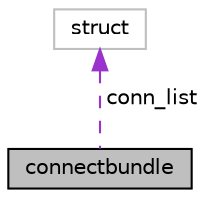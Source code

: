digraph "connectbundle"
{
  edge [fontname="Helvetica",fontsize="10",labelfontname="Helvetica",labelfontsize="10"];
  node [fontname="Helvetica",fontsize="10",shape=record];
  Node1 [label="connectbundle",height=0.2,width=0.4,color="black", fillcolor="grey75", style="filled", fontcolor="black"];
  Node2 -> Node1 [dir="back",color="darkorchid3",fontsize="10",style="dashed",label=" conn_list" ,fontname="Helvetica"];
  Node2 [label="struct",height=0.2,width=0.4,color="grey75", fillcolor="white", style="filled"];
}
